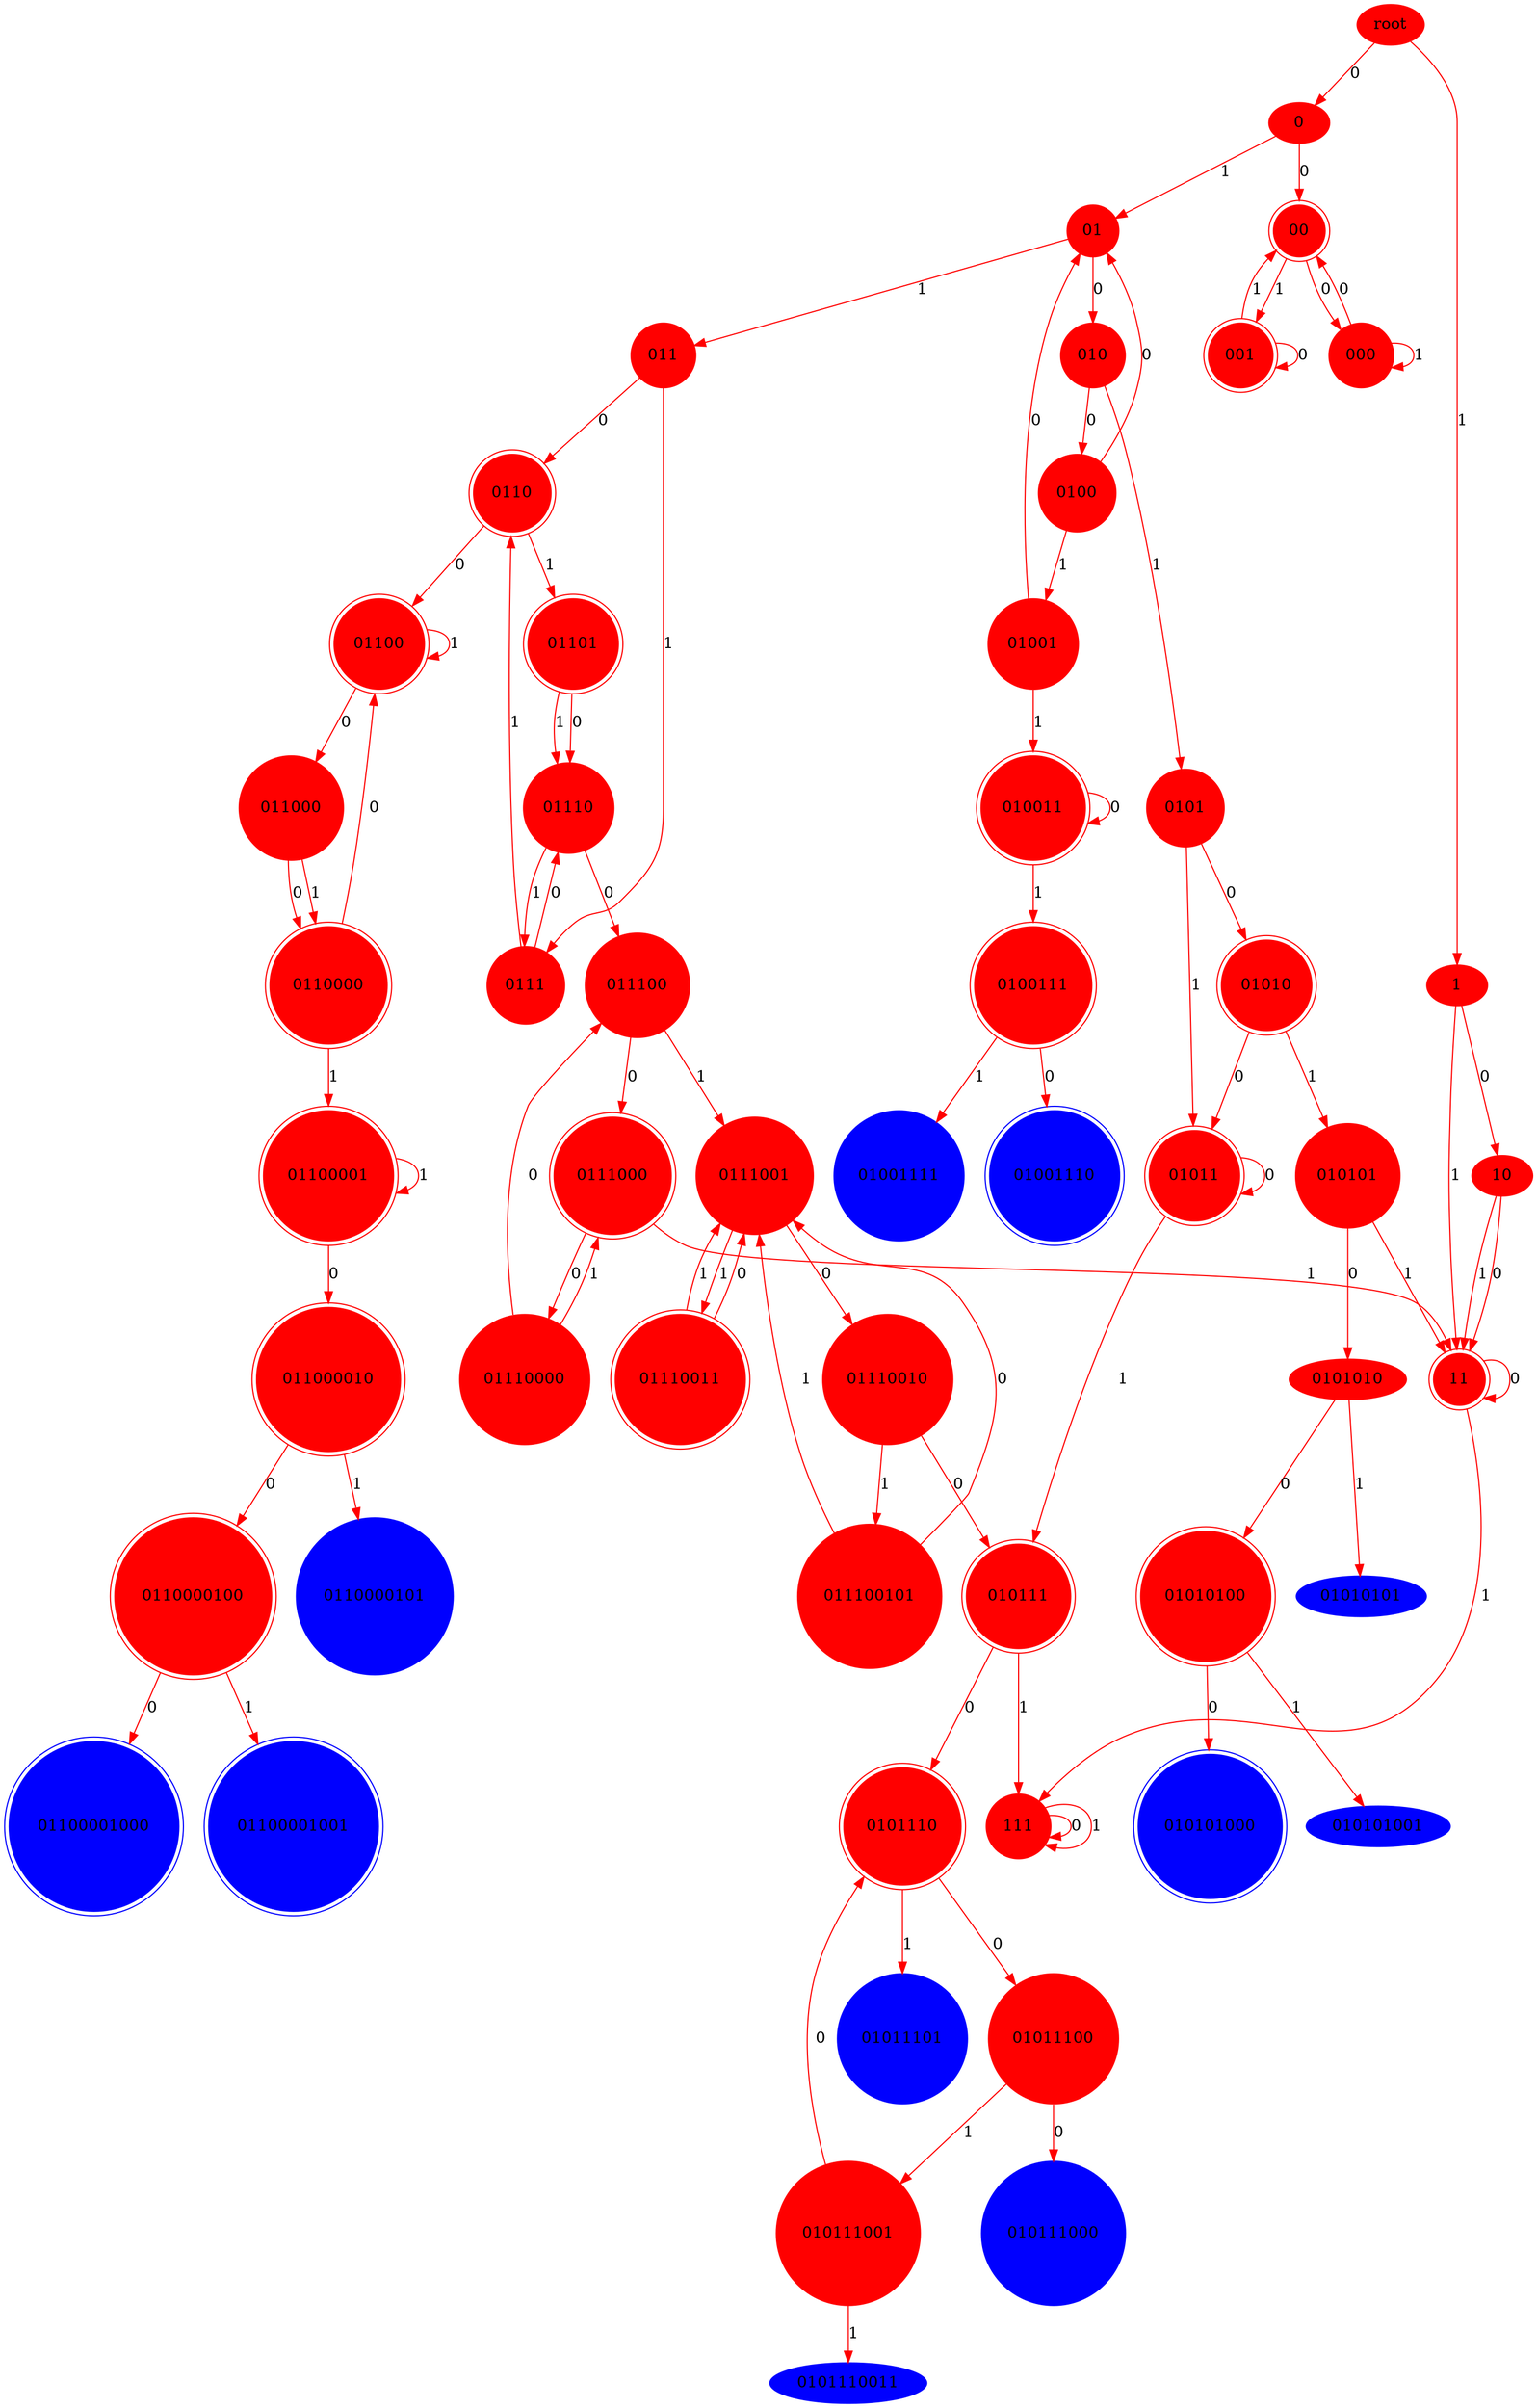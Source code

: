 digraph{ 
root  [color = red, style=filled]
0 [color = red, style=filled]
root -> 0 [color = red, label = 0] 
1 [color = red, style=filled]
root -> 1 [color = red, label = 1] 
00 [color = red, style=filled, shape=doublecircle]
0 -> 00 [color = red, label = 0] 
01 [color = red, style=filled, shape=Mcircle]
0 -> 01 [color = red, label = 1] 
10 [color = red, style=filled]
1 -> 10 [color = red, label = 0] 
11 [color = red, style=filled, shape=doublecircle]
1 -> 11 [color = red, label = 1] 
000 [color = red, style=filled, shape=Mcircle]
00 -> 000 [color = red, label = 0] 
001 [color = red, style=filled, shape=doublecircle]
00 -> 001 [color = red, label = 1] 
010 [color = red, style=filled, shape=Mcircle]
01 -> 010 [color = red, label = 0] 
011 [color = red, style=filled, shape=Mcircle]
01 -> 011 [color = red, label = 1] 
10 -> 11 [color = red, label = 0] 
10 -> 11 [color = red, label = 1] 
11 -> 11 [color = red, label = 0] 
111 [color = red, style=filled, shape=Mcircle]
11 -> 111 [color = red, label = 1] 
000 -> 00 [color = red, label = 0] 
000 -> 000 [color = red, label = 1] 
001 -> 001 [color = red, label = 0] 
001 -> 00 [color = red, label = 1] 
0100 [color = red, style=filled, shape=Mcircle]
010 -> 0100 [color = red, label = 0] 
0101 [color = red, style=filled, shape=Mcircle]
010 -> 0101 [color = red, label = 1] 
0110 [color = red, style=filled, shape=doublecircle]
011 -> 0110 [color = red, label = 0] 
0111 [color = red, style=filled, shape=Mcircle]
011 -> 0111 [color = red, label = 1] 
111 -> 111 [color = red, label = 0] 
111 -> 111 [color = red, label = 1] 
0100 -> 01 [color = red, label = 0] 
01001 [color = red, style=filled, shape=Mcircle]
0100 -> 01001 [color = red, label = 1] 
01010 [color = red, style=filled, shape=doublecircle]
0101 -> 01010 [color = red, label = 0] 
01011 [color = red, style=filled, shape=doublecircle]
0101 -> 01011 [color = red, label = 1] 
01100 [color = red, style=filled, shape=doublecircle]
0110 -> 01100 [color = red, label = 0] 
01101 [color = red, style=filled, shape=doublecircle]
0110 -> 01101 [color = red, label = 1] 
01110 [color = red, style=filled, shape=Mcircle]
0111 -> 01110 [color = red, label = 0] 
0111 -> 0110 [color = red, label = 1] 
01001 -> 01 [color = red, label = 0] 
010011 [color = red, style=filled, shape=doublecircle]
01001 -> 010011 [color = red, label = 1] 
01010 -> 01011 [color = red, label = 0] 
010101 [color = red, style=filled, shape=Mcircle]
01010 -> 010101 [color = red, label = 1] 
01011 -> 01011 [color = red, label = 0] 
010111 [color = red, style=filled, shape=doublecircle]
01011 -> 010111 [color = red, label = 1] 
011000 [color = red, style=filled, shape=Mcircle]
01100 -> 011000 [color = red, label = 0] 
01100 -> 01100 [color = red, label = 1] 
01101 -> 01110 [color = red, label = 0] 
01101 -> 01110 [color = red, label = 1] 
011100 [color = red, style=filled, shape=Mcircle]
01110 -> 011100 [color = red, label = 0] 
01110 -> 0111 [color = red, label = 1] 
010011 -> 010011 [color = red, label = 0] 
0100111 [color = red, style=filled, shape=doublecircle]
010011 -> 0100111 [color = red, label = 1] 
0101010 [color = red, style=filled]
010101 -> 0101010 [color = red, label = 0] 
010101 -> 11 [color = red, label = 1] 
0101110 [color = red, style=filled, shape=doublecircle]
010111 -> 0101110 [color = red, label = 0] 
010111 -> 111 [color = red, label = 1] 
0110000 [color = red, style=filled, shape=doublecircle]
011000 -> 0110000 [color = red, label = 0] 
011000 -> 0110000 [color = red, label = 1] 
0111000 [color = red, style=filled, shape=doublecircle]
011100 -> 0111000 [color = red, label = 0] 
0111001 [color = red, style=filled, shape=Mcircle]
011100 -> 0111001 [color = red, label = 1] 
01001110 [color = blue, style=filled, shape=doublecircle]
0100111 -> 01001110 [color = red, label = 0] 
01001111 [color = blue, style=filled, shape=Mcircle]
0100111 -> 01001111 [color = red, label = 1] 
01010100 [color = red, style=filled, shape=doublecircle]
0101010 -> 01010100 [color = red, label = 0] 
01010101 [color = blue, style=filled]
0101010 -> 01010101 [color = red, label = 1] 
01011100 [color = red, style=filled, shape=Mcircle]
0101110 -> 01011100 [color = red, label = 0] 
01011101 [color = blue, style=filled, shape=Mcircle]
0101110 -> 01011101 [color = red, label = 1] 
0110000 -> 01100 [color = red, label = 0] 
01100001 [color = red, style=filled, shape=doublecircle]
0110000 -> 01100001 [color = red, label = 1] 
01110000 [color = red, style=filled, shape=Mcircle]
0111000 -> 01110000 [color = red, label = 0] 
0111000 -> 11 [color = red, label = 1] 
01110010 [color = red, style=filled, shape=Mcircle]
0111001 -> 01110010 [color = red, label = 0] 
01110011 [color = red, style=filled, shape=doublecircle]
0111001 -> 01110011 [color = red, label = 1] 
010101000 [color = blue, style=filled, shape=doublecircle]
01010100 -> 010101000 [color = red, label = 0] 
010101001 [color = blue, style=filled]
01010100 -> 010101001 [color = red, label = 1] 
010111000 [color = blue, style=filled, shape=Mcircle]
01011100 -> 010111000 [color = red, label = 0] 
010111001 [color = red, style=filled, shape=Mcircle]
01011100 -> 010111001 [color = red, label = 1] 
011000010 [color = red, style=filled, shape=doublecircle]
01100001 -> 011000010 [color = red, label = 0] 
01100001 -> 01100001 [color = red, label = 1] 
01110000 -> 011100 [color = red, label = 0] 
01110000 -> 0111000 [color = red, label = 1] 
01110010 -> 010111 [color = red, label = 0] 
011100101 [color = red, style=filled, shape=Mcircle]
01110010 -> 011100101 [color = red, label = 1] 
01110011 -> 0111001 [color = red, label = 0] 
01110011 -> 0111001 [color = red, label = 1] 
010111001 -> 0101110 [color = red, label = 0] 
0101110011 [color = blue, style=filled]
010111001 -> 0101110011 [color = red, label = 1] 
0110000100 [color = red, style=filled, shape=doublecircle]
011000010 -> 0110000100 [color = red, label = 0] 
0110000101 [color = blue, style=filled, shape=Mcircle]
011000010 -> 0110000101 [color = red, label = 1] 
011100101 -> 0111001 [color = red, label = 0] 
011100101 -> 0111001 [color = red, label = 1] 
01100001000 [color = blue, style=filled, shape=doublecircle]
0110000100 -> 01100001000 [color = red, label = 0] 
01100001001 [color = blue, style=filled, shape=doublecircle]
0110000100 -> 01100001001 [color = red, label = 1] 
} 
